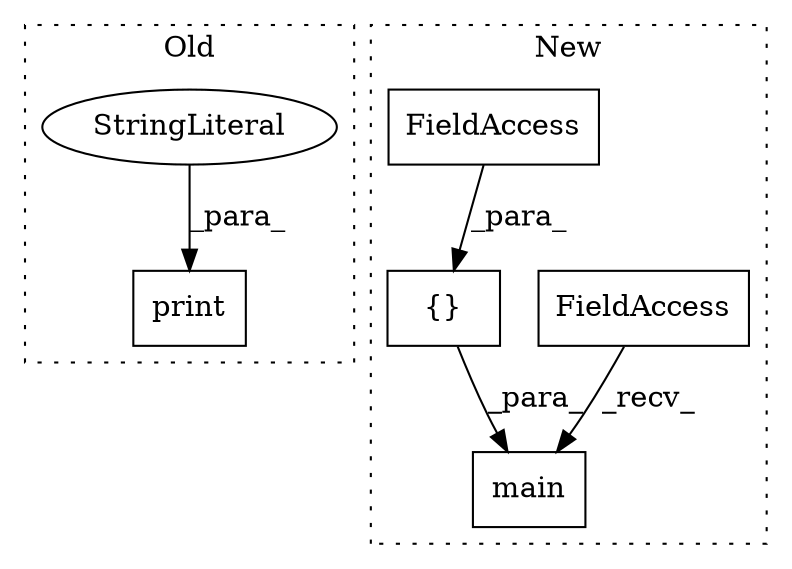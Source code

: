 digraph G {
subgraph cluster0 {
1 [label="print" a="32" s="2297,2320" l="6,1" shape="box"];
3 [label="StringLiteral" a="45" s="2303" l="17" shape="ellipse"];
label = "Old";
style="dotted";
}
subgraph cluster1 {
2 [label="main" a="32" s="1917,1941" l="5,1" shape="box"];
4 [label="{}" a="4" s="1931,1940" l="1,1" shape="box"];
5 [label="FieldAccess" a="22" s="1910" l="6" shape="box"];
6 [label="FieldAccess" a="22" s="1932" l="8" shape="box"];
label = "New";
style="dotted";
}
3 -> 1 [label="_para_"];
4 -> 2 [label="_para_"];
5 -> 2 [label="_recv_"];
6 -> 4 [label="_para_"];
}